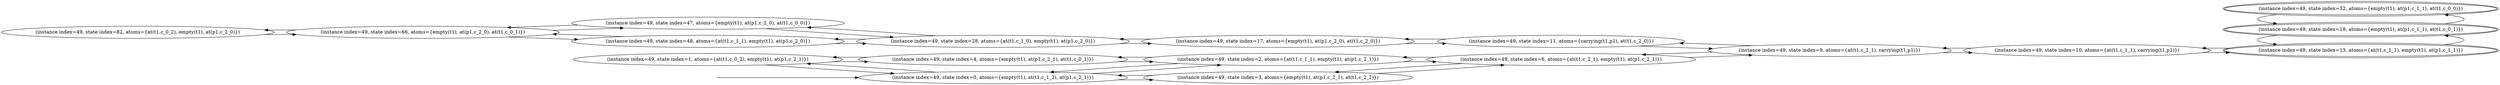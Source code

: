 digraph {
rankdir="LR"
s82[label="(instance index=49, state index=82, atoms={at(t1,c_0_2), empty(t1), at(p1,c_2_0)})"]
s66[label="(instance index=49, state index=66, atoms={empty(t1), at(p1,c_2_0), at(t1,c_0_1)})"]
s47[label="(instance index=49, state index=47, atoms={empty(t1), at(p1,c_2_0), at(t1,c_0_0)})"]
s1[label="(instance index=49, state index=1, atoms={at(t1,c_0_2), empty(t1), at(p1,c_2_1)})"]
s48[label="(instance index=49, state index=48, atoms={at(t1,c_1_1), empty(t1), at(p1,c_2_0)})"]
s0[label="(instance index=49, state index=0, atoms={empty(t1), at(t1,c_1_2), at(p1,c_2_1)})"]
s28[label="(instance index=49, state index=28, atoms={at(t1,c_1_0), empty(t1), at(p1,c_2_0)})"]
s4[label="(instance index=49, state index=4, atoms={empty(t1), at(p1,c_2_1), at(t1,c_0_1)})"]
s2[label="(instance index=49, state index=2, atoms={at(t1,c_1_1), empty(t1), at(p1,c_2_1)})"]
s3[label="(instance index=49, state index=3, atoms={empty(t1), at(p1,c_2_1), at(t1,c_2_2)})"]
s17[label="(instance index=49, state index=17, atoms={empty(t1), at(p1,c_2_0), at(t1,c_2_0)})"]
s6[label="(instance index=49, state index=6, atoms={at(t1,c_2_1), empty(t1), at(p1,c_2_1)})"]
s11[label="(instance index=49, state index=11, atoms={carrying(t1,p1), at(t1,c_2_0)})"]
s9[label="(instance index=49, state index=9, atoms={at(t1,c_2_1), carrying(t1,p1)})"]
s10[label="(instance index=49, state index=10, atoms={at(t1,c_1_1), carrying(t1,p1)})"]
s13[peripheries=2,label="(instance index=49, state index=13, atoms={at(t1,c_1_1), empty(t1), at(p1,c_1_1)})"]
s19[peripheries=2,label="(instance index=49, state index=19, atoms={empty(t1), at(p1,c_1_1), at(t1,c_0_1)})"]
s32[peripheries=2,label="(instance index=49, state index=32, atoms={empty(t1), at(p1,c_1_1), at(t1,c_0_0)})"]
Dangling [ label = "", style = invis ]
{ rank = same; Dangling }
Dangling -> s0
{ rank = same; s0}
{ rank = same; s66}
{ rank = same; s47,s1,s48}
{ rank = same; s0,s28,s4}
{ rank = same; s2,s3,s17}
{ rank = same; s6,s11}
{ rank = same; s9}
{ rank = same; s10}
{ rank = same; s13,s19,s32}
{
s82->s66
}
{
s66->s47
s66->s82
s66->s48
}
{
s47->s28
s47->s66
s1->s4
s1->s0
s48->s28
s48->s66
}
{
s0->s3
s0->s2
s0->s1
s28->s47
s28->s17
s28->s48
s4->s2
s4->s1
}
{
s2->s4
s2->s6
s2->s0
s3->s6
s3->s0
s17->s28
s17->s11
}
{
s6->s2
s6->s3
s6->s9
s11->s9
s11->s17
}
{
s9->s6
s9->s11
s9->s10
}
{
s10->s13
s10->s9
}
{
s13->s19
s13->s10
s19->s13
s19->s32
s32->s19
}
}
